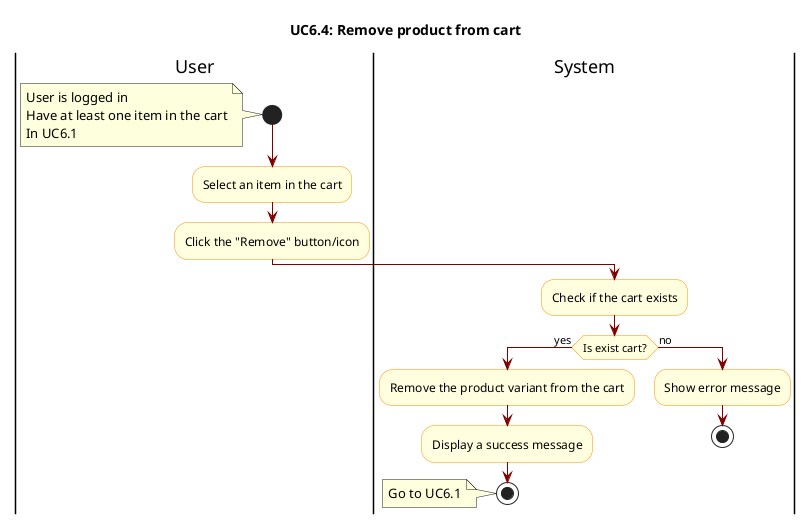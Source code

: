 @startuml

skinparam ActivityBackgroundColor LightYellow
skinparam ActivityBorderColor DarkOrange
skinparam ArrowColor Maroon

title UC6.4: Remove product from cart

|User|
start
note left
    User is logged in
    Have at least one item in the cart
    In UC6.1
end note

|User|
:Select an item in the cart;
:Click the "Remove" button/icon;

|System|
:Check if the cart exists;
if(Is exist cart?) then(yes)
    :Remove the product variant from the cart;
    :Display a success message;
    stop
    note left
        Go to UC6.1
    end note
else(no)
    :Show error message;
    stop
endif



@enduml
